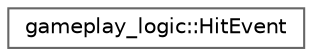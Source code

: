 digraph "Graphical Class Hierarchy"
{
 // LATEX_PDF_SIZE
  bgcolor="transparent";
  edge [fontname=Helvetica,fontsize=10,labelfontname=Helvetica,labelfontsize=10];
  node [fontname=Helvetica,fontsize=10,shape=box,height=0.2,width=0.4];
  rankdir="LR";
  Node0 [id="Node000000",label="gameplay_logic::HitEvent",height=0.2,width=0.4,color="grey40", fillcolor="white", style="filled",URL="$classgameplay__logic_1_1HitEvent.html",tooltip=" "];
}
